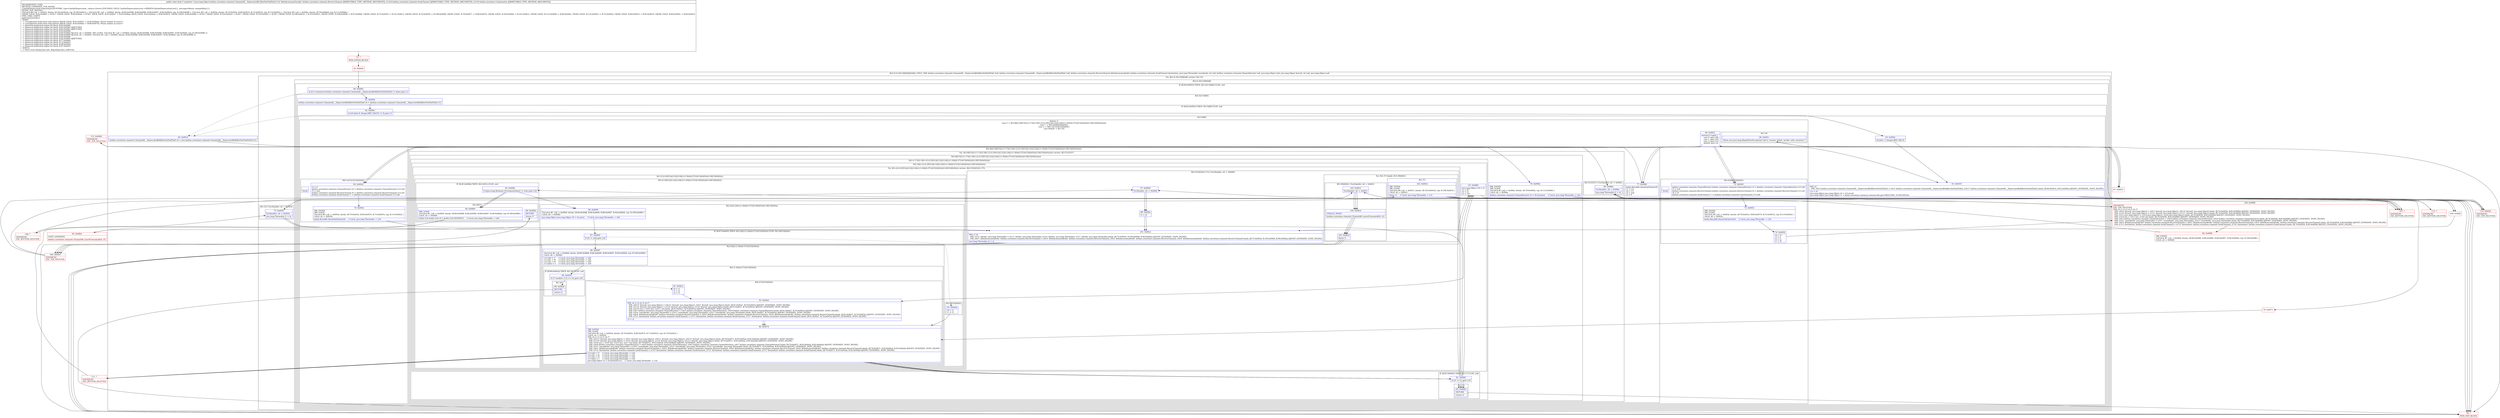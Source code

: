 digraph "CFG forkotlinx.coroutines.channels.ChannelsKt__DeprecatedKt.filterNotNullTo(Lkotlinx\/coroutines\/channels\/ReceiveChannel;Lkotlinx\/coroutines\/channels\/SendChannel;Lkotlin\/coroutines\/Continuation;)Ljava\/lang\/Object;" {
subgraph cluster_Region_401238218 {
label = "R(3:(2:(2:3|(3:5|6|8))|8)|54|6) | DECL_VAR: kotlinx.coroutines.channels.ChannelsKt__DeprecatedKt$filterNotNullTo$3 null, kotlinx.coroutines.channels.ChannelsKt__DeprecatedKt$filterNotNullTo$3 null, kotlinx.coroutines.channels.ReceiveChannel $this$consume$iv$iv, kotlinx.coroutines.channels.SendChannel destination, java.lang.Throwable cause$iv$iv, int null, kotlinx.coroutines.channels.ChannelIterator null, java.lang.Object null, java.lang.Object $result, int null, java.lang.Object null\l";
node [shape=record,color=blue];
subgraph cluster_TryCatchRegion_1919259198 {
label = "Try: R(2:(2:3|(3:5|6|8))|8) catches: R(1:53)";
node [shape=record,color=blue];
subgraph cluster_Region_794973992 {
label = "R(2:(2:3|(3:5|6|8))|8)";
node [shape=record,color=blue];
subgraph cluster_IfRegion_2037152691 {
label = "IF [B:60:0x0002] THEN: R(2:3|(3:5|6|8)) ELSE: null";
node [shape=record,color=blue];
Node_60 [shape=record,label="{60\:\ 0x0002|if ((r13 instanceof kotlinx.coroutines.channels.ChannelsKt__DeprecatedKt$filterNotNullTo$3) != false) goto L3\l}"];
subgraph cluster_Region_572191973 {
label = "R(2:3|(3:5|6|8))";
node [shape=record,color=blue];
Node_61 [shape=record,label="{61\:\ 0x0004|kotlinx.coroutines.channels.ChannelsKt__DeprecatedKt$filterNotNullTo$3 r0 = (kotlinx.coroutines.channels.ChannelsKt__DeprecatedKt$filterNotNullTo$3) r13\l}"];
subgraph cluster_IfRegion_1397804004 {
label = "IF [B:62:0x000c] THEN: R(3:5|6|8) ELSE: null";
node [shape=record,color=blue];
Node_62 [shape=record,label="{62\:\ 0x000c|if ((r0.label & Integer.MIN_VALUE) != 0) goto L5\l}"];
subgraph cluster_Region_83765048 {
label = "R(3:5|6|8)";
node [shape=record,color=blue];
Node_63 [shape=record,label="{63\:\ 0x000e|r0.label \-= Integer.MIN_VALUE\l}"];
Node_65 [shape=record,label="{65\:\ 0x0019|PHI: r0 \l  PHI: (r0v2 kotlinx.coroutines.channels.ChannelsKt__DeprecatedKt$filterNotNullTo$3) = (r0v1 kotlinx.coroutines.channels.ChannelsKt__DeprecatedKt$filterNotNullTo$3), (r0v17 kotlinx.coroutines.channels.ChannelsKt__DeprecatedKt$filterNotNullTo$3) binds: [B:64:0x0014, B:63:0x000e] A[DONT_GENERATE, DONT_INLINE]\l|r13 = r0\ljava.lang.Object java.lang.Object r0 = r13.result\ljava.lang.Object java.lang.Object r1 = kotlin.coroutines.intrinsics.IntrinsicsKt.getCOROUTINE_SUSPENDED()\l}"];
subgraph cluster_SwitchRegion_607780684 {
label = "Switch: 4
 case 0 -> R(2:46|(3:48|15|(2:(1:17)|(2:18|(1:(2:(2:29|31)|(2:22|(2:24|(2:(1:26)|(4:27|14|15|(0)(0))))(3:28|15|(0)(0)))))))))
 case 1 -> R(5:43|44|45|(0)(0)|1)
 case 2 -> R(6:12|13|14|15|(0)(0)|1)
 case default -> R(1:10)";
node [shape=record,color=blue];
Node_66 [shape=record,label="{66\:\ 0x0022|switch(r13.label) \{\l    case 0: goto L46;\l    case 1: goto L43;\l    case 2: goto L12;\l    default: goto L9;\l\}\l}"];
subgraph cluster_Region_1803964791 {
label = "R(2:46|(3:48|15|(2:(1:17)|(2:18|(1:(2:(2:29|31)|(2:22|(2:24|(2:(1:26)|(4:27|14|15|(0)(0))))(3:28|15|(0)(0)))))))))";
node [shape=record,color=blue];
Node_77 [shape=record,label="{77\:\ 0x0060|kotlin.ResultKt.throwOnFailure(r0)\lr7 = r12\lr6 = r11\lr5 = null\lr3 = 0\l}"];
subgraph cluster_TryCatchRegion_234506194 {
label = "Try: R(3:48|15|(2:(1:17)|(2:18|(1:(2:(2:29|31)|(2:22|(2:24|(2:(1:26)|(4:27|14|15|(0)(0))))(3:28|15|(0)(0)))))))) catches: R(3:51|35|37)";
node [shape=record,color=blue];
subgraph cluster_Region_1624342329 {
label = "R(3:48|15|(2:(1:17)|(2:18|(1:(2:(2:29|31)|(2:22|(2:24|(2:(1:26)|(4:27|14|15|(0)(0))))(3:28|15|(0)(0))))))))";
node [shape=record,color=blue];
Node_78 [shape=record,label="{78\:\ 0x006d|TRY_ENTER\lTRY_LEAVE\lTryCatch #3 \{all \-\> 0x00be, blocks: (B:78:0x006d), top: B:112:0x006d \}\lCatch: all \-\> 0x00be\l|kotlinx.coroutines.channels.ChannelIterator r4 = r6.iterator()     \/\/ Catch: java.lang.Throwable \-\> Lbe\l}"];
Node_80 [shape=record,label="{80\:\ 0x0074|TRY_ENTER\lTRY_LEAVE\lTryCatch #2 \{all \-\> 0x005d, blocks: (B:70:0x003e, B:80:0x0074, B:73:0x0055), top: B:110:0x0022 \}\lCatch: all \-\> 0x005d\lPHI: r0 r1 r3 r4 r5 r6 r7 \l  PHI: (r0v13 '$result' java.lang.Object) = (r0v3 '$result' java.lang.Object), (r0v11 '$result' java.lang.Object), (r0v15 '$result' java.lang.Object) binds: [B:79:0x0071, B:93:0x00ad, B:92:0x00ab] A[DONT_GENERATE, DONT_INLINE]\l  PHI: (r1v10 '$result' java.lang.Object) = (r1v0 '$result' java.lang.Object), (r1v8 '$result' java.lang.Object), (r1v12 '$result' java.lang.Object) binds: [B:79:0x0071, B:93:0x00ad, B:92:0x00ab] A[DONT_GENERATE, DONT_INLINE]\l  PHI: (r3v6 int) = (r3v0 int), (r3v4 int), (r3v7 int) binds: [B:79:0x0071, B:93:0x00ad, B:92:0x00ab] A[DONT_GENERATE, DONT_INLINE]\l  PHI: (r4v6 kotlinx.coroutines.channels.ChannelIterator) = (r4v0 kotlinx.coroutines.channels.ChannelIterator), (r4v5 kotlinx.coroutines.channels.ChannelIterator), (r4v7 kotlinx.coroutines.channels.ChannelIterator) binds: [B:79:0x0071, B:93:0x00ad, B:92:0x00ab] A[DONT_GENERATE, DONT_INLINE]\l  PHI: (r5v3 'cause$iv$iv' java.lang.Throwable) = (r5v0 'cause$iv$iv' java.lang.Throwable), (r5v2 'cause$iv$iv' java.lang.Throwable), (r5v4 'cause$iv$iv' java.lang.Throwable) binds: [B:79:0x0071, B:93:0x00ad, B:92:0x00ab] A[DONT_GENERATE, DONT_INLINE]\l  PHI: (r6v5 '$this$consume$iv$iv' kotlinx.coroutines.channels.ReceiveChannel) = (r6v2 '$this$consume$iv$iv' kotlinx.coroutines.channels.ReceiveChannel), (r6v4 '$this$consume$iv$iv' kotlinx.coroutines.channels.ReceiveChannel), (r6v6 '$this$consume$iv$iv' kotlinx.coroutines.channels.ReceiveChannel) binds: [B:79:0x0071, B:93:0x00ad, B:92:0x00ab] A[DONT_GENERATE, DONT_INLINE]\l  PHI: (r7v4 'destination' kotlinx.coroutines.channels.SendChannel) = (r7v0 'destination' kotlinx.coroutines.channels.SendChannel), (r7v3 'destination' kotlinx.coroutines.channels.SendChannel), (r7v5 'destination' kotlinx.coroutines.channels.SendChannel) binds: [B:79:0x0071, B:93:0x00ad, B:92:0x00ab] A[DONT_GENERATE, DONT_INLINE]\l|r13.L$0 = r7     \/\/ Catch: java.lang.Throwable \-\> L5d\lr13.L$1 = r6     \/\/ Catch: java.lang.Throwable \-\> L5d\lr13.L$2 = r4     \/\/ Catch: java.lang.Throwable \-\> L5d\lr13.label = 1     \/\/ Catch: java.lang.Throwable \-\> L5d\ljava.lang.Object r2 = r4.hasNext(r13)     \/\/ Catch: java.lang.Throwable \-\> L5d\l}"];
subgraph cluster_Region_807180882 {
label = "R(2:(1:17)|(2:18|(1:(2:(2:29|31)|(2:22|(2:24|(2:(1:26)|(4:27|14|15|(0)(0))))(3:28|15|(0)(0)))))))";
node [shape=record,color=blue];
subgraph cluster_IfRegion_225486100 {
label = "IF [B:81:0x0081] THEN: R(1:17) ELSE: null";
node [shape=record,color=blue];
Node_81 [shape=record,label="{81\:\ 0x0081|if (r2 != r1) goto L18\l}"];
subgraph cluster_Region_1411665956 {
label = "R(1:17)";
node [shape=record,color=blue];
Node_82 [shape=record,label="{82\:\ 0x0083|RETURN\l|return r1\l}"];
}
}
subgraph cluster_Region_1933987544 {
label = "R(2:18|(1:(2:(2:29|31)|(2:22|(2:24|(2:(1:26)|(4:27|14|15|(0)(0))))(3:28|15|(0)(0))))))";
node [shape=record,color=blue];
Node_83 [shape=record,label="{83\:\ 0x0084|java.lang.Object r10 = r1\lr1 = r0\lr0 = r2\lr2 = r10\l}"];
subgraph cluster_TryCatchRegion_708304385 {
label = "Try: R(1:(2:(2:29|31)|(2:22|(2:24|(2:(1:26)|(4:27|14|15|(0)(0))))(3:28|15|(0)(0))))) catches: R(4:33|34|35|(1:37))";
node [shape=record,color=blue];
subgraph cluster_Region_2137866056 {
label = "R(1:(2:(2:29|31)|(2:22|(2:24|(2:(1:26)|(4:27|14|15|(0)(0))))(3:28|15|(0)(0)))))";
node [shape=record,color=blue];
subgraph cluster_Region_553001888 {
label = "R(2:(2:29|31)|(2:22|(2:24|(2:(1:26)|(4:27|14|15|(0)(0))))(3:28|15|(0)(0))))";
node [shape=record,color=blue];
subgraph cluster_IfRegion_1134406043 {
label = "IF [B:85:0x008e] THEN: R(2:29|31) ELSE: null";
node [shape=record,color=blue];
Node_85 [shape=record,label="{85\:\ 0x008e|if (((java.lang.Boolean) r0).booleanValue() != true) goto L29\l}"];
subgraph cluster_Region_1873510859 {
label = "R(2:29|31)";
node [shape=record,color=blue];
Node_94 [shape=record,label="{94\:\ 0x00b0|TRY_LEAVE\lTryCatch #1 \{all \-\> 0x00b9, blocks: (B:84:0x0088, B:86:0x0090, B:88:0x0097, B:94:0x00b0), top: B:108:0x0088 \}\lCatch: all \-\> 0x00b9\l|kotlin.Unit kotlin.Unit r0 = kotlin.Unit.INSTANCE     \/\/ Catch: java.lang.Throwable \-\> Lb9\l}"];
Node_96 [shape=record,label="{96\:\ 0x00b8|RETURN\l|return r7\l}"];
}
}
subgraph cluster_Region_1886897833 {
label = "R(2:22|(2:24|(2:(1:26)|(4:27|14|15|(0)(0))))(3:28|15|(0)(0)))";
node [shape=record,color=blue];
Node_86 [shape=record,label="{86\:\ 0x0090|TryCatch #1 \{all \-\> 0x00b9, blocks: (B:84:0x0088, B:86:0x0090, B:88:0x0097, B:94:0x00b0), top: B:108:0x0088 \}\lCatch: all \-\> 0x00b9\l|java.lang.Object java.lang.Object r0 = r4.next()     \/\/ Catch: java.lang.Throwable \-\> Lb9\l}"];
subgraph cluster_IfRegion_731693794 {
label = "IF [B:87:0x0095] THEN: R(2:24|(2:(1:26)|(4:27|14|15|(0)(0)))) ELSE: R(3:28|15|(0)(0))";
node [shape=record,color=blue];
Node_87 [shape=record,label="{87\:\ 0x0095|if (r0 != null) goto L24\l}"];
subgraph cluster_Region_362349082 {
label = "R(2:24|(2:(1:26)|(4:27|14|15|(0)(0))))";
node [shape=record,color=blue];
Node_88 [shape=record,label="{88\:\ 0x0097|TryCatch #1 \{all \-\> 0x00b9, blocks: (B:84:0x0088, B:86:0x0090, B:88:0x0097, B:94:0x00b0), top: B:108:0x0088 \}\lCatch: all \-\> 0x00b9\l|r13.L$0 = r7     \/\/ Catch: java.lang.Throwable \-\> Lb9\lr13.L$1 = r6     \/\/ Catch: java.lang.Throwable \-\> Lb9\lr13.L$2 = r4     \/\/ Catch: java.lang.Throwable \-\> Lb9\lr13.label = 2     \/\/ Catch: java.lang.Throwable \-\> Lb9\l}"];
subgraph cluster_Region_1953293286 {
label = "R(2:(1:26)|(4:27|14|15|(0)(0)))";
node [shape=record,color=blue];
subgraph cluster_IfRegion_1621827702 {
label = "IF [B:89:0x00a4] THEN: R(1:26) ELSE: null";
node [shape=record,color=blue];
Node_89 [shape=record,label="{89\:\ 0x00a4|if (r7.send(r0, r13) == r2) goto L26\l}"];
subgraph cluster_Region_1614806204 {
label = "R(1:26)";
node [shape=record,color=blue];
Node_90 [shape=record,label="{90\:\ 0x00a6|RETURN\l|return r2\l}"];
}
}
subgraph cluster_Region_184770736 {
label = "R(4:27|14|15|(0)(0))";
node [shape=record,color=blue];
Node_91 [shape=record,label="{91\:\ 0x00a7|r0 = r1\lr1 = r2\lr2 = r3\l}"];
Node_92 [shape=record,label="{92\:\ 0x00ab|PHI: r0 r1 r2 r4 r5 r6 r7 \l  PHI: (r0v15 '$result' java.lang.Object) = (r0v12 '$result' java.lang.Object), (r0v3 '$result' java.lang.Object) binds: [B:91:0x00a7, B:70:0x003e] A[DONT_GENERATE, DONT_INLINE]\l  PHI: (r1v12 '$result' java.lang.Object) = (r1v9 '$result' java.lang.Object), (r1v0 '$result' java.lang.Object) binds: [B:91:0x00a7, B:70:0x003e] A[DONT_GENERATE, DONT_INLINE]\l  PHI: (r2v10 int) = (r2v6 int), (r2v11 int) binds: [B:91:0x00a7, B:70:0x003e] A[DONT_GENERATE, DONT_INLINE]\l  PHI: (r4v7 kotlinx.coroutines.channels.ChannelIterator) = (r4v5 kotlinx.coroutines.channels.ChannelIterator), (r4v9 kotlinx.coroutines.channels.ChannelIterator) binds: [B:91:0x00a7, B:70:0x003e] A[DONT_GENERATE, DONT_INLINE]\l  PHI: (r5v4 'cause$iv$iv' java.lang.Throwable) = (r5v2 'cause$iv$iv' java.lang.Throwable), (r5v5 'cause$iv$iv' java.lang.Throwable) binds: [B:91:0x00a7, B:70:0x003e] A[DONT_GENERATE, DONT_INLINE]\l  PHI: (r6v6 '$this$consume$iv$iv' kotlinx.coroutines.channels.ReceiveChannel) = (r6v4 '$this$consume$iv$iv' kotlinx.coroutines.channels.ReceiveChannel), (r6v8 '$this$consume$iv$iv' kotlinx.coroutines.channels.ReceiveChannel) binds: [B:91:0x00a7, B:70:0x003e] A[DONT_GENERATE, DONT_INLINE]\l  PHI: (r7v5 'destination' kotlinx.coroutines.channels.SendChannel) = (r7v3 'destination' kotlinx.coroutines.channels.SendChannel), (r7v7 'destination' kotlinx.coroutines.channels.SendChannel) binds: [B:91:0x00a7, B:70:0x003e] A[DONT_GENERATE, DONT_INLINE]\l|r3 = r2\l}"];
Node_80 [shape=record,label="{80\:\ 0x0074|TRY_ENTER\lTRY_LEAVE\lTryCatch #2 \{all \-\> 0x005d, blocks: (B:70:0x003e, B:80:0x0074, B:73:0x0055), top: B:110:0x0022 \}\lCatch: all \-\> 0x005d\lPHI: r0 r1 r3 r4 r5 r6 r7 \l  PHI: (r0v13 '$result' java.lang.Object) = (r0v3 '$result' java.lang.Object), (r0v11 '$result' java.lang.Object), (r0v15 '$result' java.lang.Object) binds: [B:79:0x0071, B:93:0x00ad, B:92:0x00ab] A[DONT_GENERATE, DONT_INLINE]\l  PHI: (r1v10 '$result' java.lang.Object) = (r1v0 '$result' java.lang.Object), (r1v8 '$result' java.lang.Object), (r1v12 '$result' java.lang.Object) binds: [B:79:0x0071, B:93:0x00ad, B:92:0x00ab] A[DONT_GENERATE, DONT_INLINE]\l  PHI: (r3v6 int) = (r3v0 int), (r3v4 int), (r3v7 int) binds: [B:79:0x0071, B:93:0x00ad, B:92:0x00ab] A[DONT_GENERATE, DONT_INLINE]\l  PHI: (r4v6 kotlinx.coroutines.channels.ChannelIterator) = (r4v0 kotlinx.coroutines.channels.ChannelIterator), (r4v5 kotlinx.coroutines.channels.ChannelIterator), (r4v7 kotlinx.coroutines.channels.ChannelIterator) binds: [B:79:0x0071, B:93:0x00ad, B:92:0x00ab] A[DONT_GENERATE, DONT_INLINE]\l  PHI: (r5v3 'cause$iv$iv' java.lang.Throwable) = (r5v0 'cause$iv$iv' java.lang.Throwable), (r5v2 'cause$iv$iv' java.lang.Throwable), (r5v4 'cause$iv$iv' java.lang.Throwable) binds: [B:79:0x0071, B:93:0x00ad, B:92:0x00ab] A[DONT_GENERATE, DONT_INLINE]\l  PHI: (r6v5 '$this$consume$iv$iv' kotlinx.coroutines.channels.ReceiveChannel) = (r6v2 '$this$consume$iv$iv' kotlinx.coroutines.channels.ReceiveChannel), (r6v4 '$this$consume$iv$iv' kotlinx.coroutines.channels.ReceiveChannel), (r6v6 '$this$consume$iv$iv' kotlinx.coroutines.channels.ReceiveChannel) binds: [B:79:0x0071, B:93:0x00ad, B:92:0x00ab] A[DONT_GENERATE, DONT_INLINE]\l  PHI: (r7v4 'destination' kotlinx.coroutines.channels.SendChannel) = (r7v0 'destination' kotlinx.coroutines.channels.SendChannel), (r7v3 'destination' kotlinx.coroutines.channels.SendChannel), (r7v5 'destination' kotlinx.coroutines.channels.SendChannel) binds: [B:79:0x0071, B:93:0x00ad, B:92:0x00ab] A[DONT_GENERATE, DONT_INLINE]\l|r13.L$0 = r7     \/\/ Catch: java.lang.Throwable \-\> L5d\lr13.L$1 = r6     \/\/ Catch: java.lang.Throwable \-\> L5d\lr13.L$2 = r4     \/\/ Catch: java.lang.Throwable \-\> L5d\lr13.label = 1     \/\/ Catch: java.lang.Throwable \-\> L5d\ljava.lang.Object r2 = r4.hasNext(r13)     \/\/ Catch: java.lang.Throwable \-\> L5d\l}"];
subgraph cluster_IfRegion_2061232714 {
label = "IF [B:81:0x0081] THEN: R(0) ELSE: R(0)";
node [shape=record,color=blue];
Node_81 [shape=record,label="{81\:\ 0x0081|if (r2 != r1) goto L18\l}"];
subgraph cluster_Region_1992165516 {
label = "R(0)";
node [shape=record,color=blue];
}
subgraph cluster_Region_1740955352 {
label = "R(0)";
node [shape=record,color=blue];
}
}
}
}
}
subgraph cluster_Region_1614868062 {
label = "R(3:28|15|(0)(0))";
node [shape=record,color=blue];
Node_93 [shape=record,label="{93\:\ 0x00ad|r0 = r1\lr1 = r2\l}"];
Node_80 [shape=record,label="{80\:\ 0x0074|TRY_ENTER\lTRY_LEAVE\lTryCatch #2 \{all \-\> 0x005d, blocks: (B:70:0x003e, B:80:0x0074, B:73:0x0055), top: B:110:0x0022 \}\lCatch: all \-\> 0x005d\lPHI: r0 r1 r3 r4 r5 r6 r7 \l  PHI: (r0v13 '$result' java.lang.Object) = (r0v3 '$result' java.lang.Object), (r0v11 '$result' java.lang.Object), (r0v15 '$result' java.lang.Object) binds: [B:79:0x0071, B:93:0x00ad, B:92:0x00ab] A[DONT_GENERATE, DONT_INLINE]\l  PHI: (r1v10 '$result' java.lang.Object) = (r1v0 '$result' java.lang.Object), (r1v8 '$result' java.lang.Object), (r1v12 '$result' java.lang.Object) binds: [B:79:0x0071, B:93:0x00ad, B:92:0x00ab] A[DONT_GENERATE, DONT_INLINE]\l  PHI: (r3v6 int) = (r3v0 int), (r3v4 int), (r3v7 int) binds: [B:79:0x0071, B:93:0x00ad, B:92:0x00ab] A[DONT_GENERATE, DONT_INLINE]\l  PHI: (r4v6 kotlinx.coroutines.channels.ChannelIterator) = (r4v0 kotlinx.coroutines.channels.ChannelIterator), (r4v5 kotlinx.coroutines.channels.ChannelIterator), (r4v7 kotlinx.coroutines.channels.ChannelIterator) binds: [B:79:0x0071, B:93:0x00ad, B:92:0x00ab] A[DONT_GENERATE, DONT_INLINE]\l  PHI: (r5v3 'cause$iv$iv' java.lang.Throwable) = (r5v0 'cause$iv$iv' java.lang.Throwable), (r5v2 'cause$iv$iv' java.lang.Throwable), (r5v4 'cause$iv$iv' java.lang.Throwable) binds: [B:79:0x0071, B:93:0x00ad, B:92:0x00ab] A[DONT_GENERATE, DONT_INLINE]\l  PHI: (r6v5 '$this$consume$iv$iv' kotlinx.coroutines.channels.ReceiveChannel) = (r6v2 '$this$consume$iv$iv' kotlinx.coroutines.channels.ReceiveChannel), (r6v4 '$this$consume$iv$iv' kotlinx.coroutines.channels.ReceiveChannel), (r6v6 '$this$consume$iv$iv' kotlinx.coroutines.channels.ReceiveChannel) binds: [B:79:0x0071, B:93:0x00ad, B:92:0x00ab] A[DONT_GENERATE, DONT_INLINE]\l  PHI: (r7v4 'destination' kotlinx.coroutines.channels.SendChannel) = (r7v0 'destination' kotlinx.coroutines.channels.SendChannel), (r7v3 'destination' kotlinx.coroutines.channels.SendChannel), (r7v5 'destination' kotlinx.coroutines.channels.SendChannel) binds: [B:79:0x0071, B:93:0x00ad, B:92:0x00ab] A[DONT_GENERATE, DONT_INLINE]\l|r13.L$0 = r7     \/\/ Catch: java.lang.Throwable \-\> L5d\lr13.L$1 = r6     \/\/ Catch: java.lang.Throwable \-\> L5d\lr13.L$2 = r4     \/\/ Catch: java.lang.Throwable \-\> L5d\lr13.label = 1     \/\/ Catch: java.lang.Throwable \-\> L5d\ljava.lang.Object r2 = r4.hasNext(r13)     \/\/ Catch: java.lang.Throwable \-\> L5d\l}"];
subgraph cluster_IfRegion_1049124929 {
label = "IF [B:81:0x0081] THEN: R(0) ELSE: R(0)";
node [shape=record,color=blue];
Node_81 [shape=record,label="{81\:\ 0x0081|if (r2 != r1) goto L18\l}"];
subgraph cluster_Region_1956934165 {
label = "R(0)";
node [shape=record,color=blue];
}
subgraph cluster_Region_1801566753 {
label = "R(0)";
node [shape=record,color=blue];
}
}
}
}
}
}
}
subgraph cluster_Region_1082910990 {
label = "R(4:33|34|35|(1:37)) | ExcHandler: all \-\> 0x00b9\l";
node [shape=record,color=blue];
Node_97 [shape=record,label="{97\:\ 0x00b9|ExcHandler: all \-\> 0x00b9\l}"];
Node_98 [shape=record,label="{98\:\ 0x00ba|r1 = r0\l}"];
Node_101 [shape=record,label="{101\:\ 0x00c2|PHI: r1 r6 \l  PHI: (r1v2 'e$iv$iv' java.lang.Throwable) = (r1v1 'e$iv$iv' java.lang.Throwable), (r1v4 'e$iv$iv' java.lang.Throwable), (r1v7 'e$iv$iv' java.lang.Throwable) binds: [B:75:0x005d, B:100:0x00bf, B:98:0x00ba] A[DONT_GENERATE, DONT_INLINE]\l  PHI: (r6v1 '$this$consume$iv$iv' kotlinx.coroutines.channels.ReceiveChannel) = (r6v5 '$this$consume$iv$iv' kotlinx.coroutines.channels.ReceiveChannel), (r6v2 '$this$consume$iv$iv' kotlinx.coroutines.channels.ReceiveChannel), (r6v4 '$this$consume$iv$iv' kotlinx.coroutines.channels.ReceiveChannel) binds: [B:75:0x005d, B:100:0x00bf, B:98:0x00ba] A[DONT_GENERATE, DONT_INLINE]\l|java.lang.Throwable r2 = r1\l}"];
subgraph cluster_TryCatchRegion_1839015337 {
label = "Try: R(1:37) finally: R(3:39|40|41)";
node [shape=record,color=blue];
subgraph cluster_Region_753796316 {
label = "R(1:37)";
node [shape=record,color=blue];
Node_102 [shape=record,label="{102\:\ 0x00c4|TRY_ENTER\lTRY_LEAVE\lTryCatch #0 \{all \-\> 0x00c5, blocks: (B:102:0x00c4), top: B:106:0x00c4 \}\lCatch: all \-\> 0x00c5\l|throw r1     \/\/ Catch: java.lang.Throwable \-\> Lc5\l}"];
}
subgraph cluster_Region_407911522 {
label = "R(3:39|40|41) | ExcHandler: all \-\> 0x00c5\l";
node [shape=record,color=blue];
Node_103 [shape=record,label="{103\:\ 0x00c5|ExcHandler: all \-\> 0x00c5\l}"];
Node_104 [shape=record,label="{104\:\ 0x00c6|FINALLY_INSNS\l|kotlinx.coroutines.channels.ChannelsKt.cancelConsumed(r6, r2)\l}"];
Node_105 [shape=record,label="{105\:\ 0x00c9|throw r1\l}"];
}
}
}
}
}
}
}
subgraph cluster_Region_1697108719 {
label = "R(3:51|35|37) | ExcHandler: all \-\> 0x00be\l";
node [shape=record,color=blue];
Node_99 [shape=record,label="{99\:\ 0x00be|ExcHandler: all \-\> 0x00be\l|java.lang.Throwable r1 = th\l}"];
Node_101 [shape=record,label="{101\:\ 0x00c2|PHI: r1 r6 \l  PHI: (r1v2 'e$iv$iv' java.lang.Throwable) = (r1v1 'e$iv$iv' java.lang.Throwable), (r1v4 'e$iv$iv' java.lang.Throwable), (r1v7 'e$iv$iv' java.lang.Throwable) binds: [B:75:0x005d, B:100:0x00bf, B:98:0x00ba] A[DONT_GENERATE, DONT_INLINE]\l  PHI: (r6v1 '$this$consume$iv$iv' kotlinx.coroutines.channels.ReceiveChannel) = (r6v5 '$this$consume$iv$iv' kotlinx.coroutines.channels.ReceiveChannel), (r6v2 '$this$consume$iv$iv' kotlinx.coroutines.channels.ReceiveChannel), (r6v4 '$this$consume$iv$iv' kotlinx.coroutines.channels.ReceiveChannel) binds: [B:75:0x005d, B:100:0x00bf, B:98:0x00ba] A[DONT_GENERATE, DONT_INLINE]\l|java.lang.Throwable r2 = r1\l}"];
Node_102 [shape=record,label="{102\:\ 0x00c4|TRY_ENTER\lTRY_LEAVE\lTryCatch #0 \{all \-\> 0x00c5, blocks: (B:102:0x00c4), top: B:106:0x00c4 \}\lCatch: all \-\> 0x00c5\l|throw r1     \/\/ Catch: java.lang.Throwable \-\> Lc5\l}"];
}
}
}
subgraph cluster_Region_1024764318 {
label = "R(5:43|44|45|(0)(0)|1)";
node [shape=record,color=blue];
Node_72 [shape=record,label="{72\:\ 0x0043|kotlinx.coroutines.channels.ChannelIterator kotlinx.coroutines.channels.ChannelIterator r3 = (kotlinx.coroutines.channels.ChannelIterator) r13.L$2\lr5 = null\lkotlinx.coroutines.channels.ReceiveChannel kotlinx.coroutines.channels.ReceiveChannel r4 = (kotlinx.coroutines.channels.ReceiveChannel) r13.L$1\lr6 = r4\lkotlinx.coroutines.channels.SendChannel r7 = (kotlinx.coroutines.channels.SendChannel) r13.L$0\l}"];
Node_73 [shape=record,label="{73\:\ 0x0055|TRY_ENTER\lTRY_LEAVE\lTryCatch #2 \{all \-\> 0x005d, blocks: (B:70:0x003e, B:80:0x0074, B:73:0x0055), top: B:110:0x0022 \}\lCatch: all \-\> 0x005d\l|kotlin.ResultKt.throwOnFailure(r0)     \/\/ Catch: java.lang.Throwable \-\> L5d\l}"];
Node_74 [shape=record,label="{74\:\ 0x0058|r4 = r3\lr3 = 0\lr2 = r1\lr1 = r0\l}"];
subgraph cluster_IfRegion_1283527378 {
label = "IF [B:85:0x008e] THEN: R(0) ELSE: R(0)";
node [shape=record,color=blue];
Node_85 [shape=record,label="{85\:\ 0x008e|if (((java.lang.Boolean) r0).booleanValue() != true) goto L29\l}"];
subgraph cluster_Region_2072899470 {
label = "R(0)";
node [shape=record,color=blue];
}
subgraph cluster_Region_492561004 {
label = "R(0)";
node [shape=record,color=blue];
}
}
Node_InsnContainer_426720259 [shape=record,label="{|break\l}"];
}
subgraph cluster_Region_67475162 {
label = "R(6:12|13|14|15|(0)(0)|1)";
node [shape=record,color=blue];
Node_69 [shape=record,label="{69\:\ 0x002d|r2 = 0\lkotlinx.coroutines.channels.ChannelIterator r4 = (kotlinx.coroutines.channels.ChannelIterator) r13.L$2\lr5 = null\lkotlinx.coroutines.channels.ReceiveChannel r6 = (kotlinx.coroutines.channels.ReceiveChannel) r13.L$1\lkotlinx.coroutines.channels.SendChannel r7 = (kotlinx.coroutines.channels.SendChannel) r13.L$0\l}"];
Node_70 [shape=record,label="{70\:\ 0x003e|TRY_ENTER\lTRY_LEAVE\lTryCatch #2 \{all \-\> 0x005d, blocks: (B:70:0x003e, B:80:0x0074, B:73:0x0055), top: B:110:0x0022 \}\lCatch: all \-\> 0x005d\l|kotlin.ResultKt.throwOnFailure(r0)     \/\/ Catch: java.lang.Throwable \-\> L5d\l}"];
Node_92 [shape=record,label="{92\:\ 0x00ab|PHI: r0 r1 r2 r4 r5 r6 r7 \l  PHI: (r0v15 '$result' java.lang.Object) = (r0v12 '$result' java.lang.Object), (r0v3 '$result' java.lang.Object) binds: [B:91:0x00a7, B:70:0x003e] A[DONT_GENERATE, DONT_INLINE]\l  PHI: (r1v12 '$result' java.lang.Object) = (r1v9 '$result' java.lang.Object), (r1v0 '$result' java.lang.Object) binds: [B:91:0x00a7, B:70:0x003e] A[DONT_GENERATE, DONT_INLINE]\l  PHI: (r2v10 int) = (r2v6 int), (r2v11 int) binds: [B:91:0x00a7, B:70:0x003e] A[DONT_GENERATE, DONT_INLINE]\l  PHI: (r4v7 kotlinx.coroutines.channels.ChannelIterator) = (r4v5 kotlinx.coroutines.channels.ChannelIterator), (r4v9 kotlinx.coroutines.channels.ChannelIterator) binds: [B:91:0x00a7, B:70:0x003e] A[DONT_GENERATE, DONT_INLINE]\l  PHI: (r5v4 'cause$iv$iv' java.lang.Throwable) = (r5v2 'cause$iv$iv' java.lang.Throwable), (r5v5 'cause$iv$iv' java.lang.Throwable) binds: [B:91:0x00a7, B:70:0x003e] A[DONT_GENERATE, DONT_INLINE]\l  PHI: (r6v6 '$this$consume$iv$iv' kotlinx.coroutines.channels.ReceiveChannel) = (r6v4 '$this$consume$iv$iv' kotlinx.coroutines.channels.ReceiveChannel), (r6v8 '$this$consume$iv$iv' kotlinx.coroutines.channels.ReceiveChannel) binds: [B:91:0x00a7, B:70:0x003e] A[DONT_GENERATE, DONT_INLINE]\l  PHI: (r7v5 'destination' kotlinx.coroutines.channels.SendChannel) = (r7v3 'destination' kotlinx.coroutines.channels.SendChannel), (r7v7 'destination' kotlinx.coroutines.channels.SendChannel) binds: [B:91:0x00a7, B:70:0x003e] A[DONT_GENERATE, DONT_INLINE]\l|r3 = r2\l}"];
Node_80 [shape=record,label="{80\:\ 0x0074|TRY_ENTER\lTRY_LEAVE\lTryCatch #2 \{all \-\> 0x005d, blocks: (B:70:0x003e, B:80:0x0074, B:73:0x0055), top: B:110:0x0022 \}\lCatch: all \-\> 0x005d\lPHI: r0 r1 r3 r4 r5 r6 r7 \l  PHI: (r0v13 '$result' java.lang.Object) = (r0v3 '$result' java.lang.Object), (r0v11 '$result' java.lang.Object), (r0v15 '$result' java.lang.Object) binds: [B:79:0x0071, B:93:0x00ad, B:92:0x00ab] A[DONT_GENERATE, DONT_INLINE]\l  PHI: (r1v10 '$result' java.lang.Object) = (r1v0 '$result' java.lang.Object), (r1v8 '$result' java.lang.Object), (r1v12 '$result' java.lang.Object) binds: [B:79:0x0071, B:93:0x00ad, B:92:0x00ab] A[DONT_GENERATE, DONT_INLINE]\l  PHI: (r3v6 int) = (r3v0 int), (r3v4 int), (r3v7 int) binds: [B:79:0x0071, B:93:0x00ad, B:92:0x00ab] A[DONT_GENERATE, DONT_INLINE]\l  PHI: (r4v6 kotlinx.coroutines.channels.ChannelIterator) = (r4v0 kotlinx.coroutines.channels.ChannelIterator), (r4v5 kotlinx.coroutines.channels.ChannelIterator), (r4v7 kotlinx.coroutines.channels.ChannelIterator) binds: [B:79:0x0071, B:93:0x00ad, B:92:0x00ab] A[DONT_GENERATE, DONT_INLINE]\l  PHI: (r5v3 'cause$iv$iv' java.lang.Throwable) = (r5v0 'cause$iv$iv' java.lang.Throwable), (r5v2 'cause$iv$iv' java.lang.Throwable), (r5v4 'cause$iv$iv' java.lang.Throwable) binds: [B:79:0x0071, B:93:0x00ad, B:92:0x00ab] A[DONT_GENERATE, DONT_INLINE]\l  PHI: (r6v5 '$this$consume$iv$iv' kotlinx.coroutines.channels.ReceiveChannel) = (r6v2 '$this$consume$iv$iv' kotlinx.coroutines.channels.ReceiveChannel), (r6v4 '$this$consume$iv$iv' kotlinx.coroutines.channels.ReceiveChannel), (r6v6 '$this$consume$iv$iv' kotlinx.coroutines.channels.ReceiveChannel) binds: [B:79:0x0071, B:93:0x00ad, B:92:0x00ab] A[DONT_GENERATE, DONT_INLINE]\l  PHI: (r7v4 'destination' kotlinx.coroutines.channels.SendChannel) = (r7v0 'destination' kotlinx.coroutines.channels.SendChannel), (r7v3 'destination' kotlinx.coroutines.channels.SendChannel), (r7v5 'destination' kotlinx.coroutines.channels.SendChannel) binds: [B:79:0x0071, B:93:0x00ad, B:92:0x00ab] A[DONT_GENERATE, DONT_INLINE]\l|r13.L$0 = r7     \/\/ Catch: java.lang.Throwable \-\> L5d\lr13.L$1 = r6     \/\/ Catch: java.lang.Throwable \-\> L5d\lr13.L$2 = r4     \/\/ Catch: java.lang.Throwable \-\> L5d\lr13.label = 1     \/\/ Catch: java.lang.Throwable \-\> L5d\ljava.lang.Object r2 = r4.hasNext(r13)     \/\/ Catch: java.lang.Throwable \-\> L5d\l}"];
subgraph cluster_IfRegion_920136321 {
label = "IF [B:81:0x0081] THEN: R(0) ELSE: R(0)";
node [shape=record,color=blue];
Node_81 [shape=record,label="{81\:\ 0x0081|if (r2 != r1) goto L18\l}"];
subgraph cluster_Region_1174078230 {
label = "R(0)";
node [shape=record,color=blue];
}
subgraph cluster_Region_1360950712 {
label = "R(0)";
node [shape=record,color=blue];
}
}
Node_InsnContainer_328508789 [shape=record,label="{|break\l}"];
}
subgraph cluster_Region_1945832480 {
label = "R(1:10)";
node [shape=record,color=blue];
Node_68 [shape=record,label="{68\:\ 0x002c|throw new java.lang.IllegalStateException(\"call to 'resume' before 'invoke' with coroutine\")\l}"];
}
}
}
}
}
}
subgraph cluster_SwitchRegion_345202698 {
label = "Switch: 0";
node [shape=record,color=blue];
Node_66 [shape=record,label="{66\:\ 0x0022|switch(r13.label) \{\l    case 0: goto L46;\l    case 1: goto L43;\l    case 2: goto L12;\l    default: goto L9;\l\}\l}"];
}
}
subgraph cluster_Region_1845838586 {
label = "R(1:53) | ExcHandler: all \-\> 0x005d\l";
node [shape=record,color=blue];
Node_75 [shape=record,label="{75\:\ 0x005d|ExcHandler: all \-\> 0x005d\l|java.lang.Throwable r1 = th\l}"];
}
}
Node_64 [shape=record,label="{64\:\ 0x0014|kotlinx.coroutines.channels.ChannelsKt__DeprecatedKt$filterNotNullTo$3 r0 = new kotlinx.coroutines.channels.ChannelsKt__DeprecatedKt$filterNotNullTo$3(r13)\l}"];
Node_65 [shape=record,label="{65\:\ 0x0019|PHI: r0 \l  PHI: (r0v2 kotlinx.coroutines.channels.ChannelsKt__DeprecatedKt$filterNotNullTo$3) = (r0v1 kotlinx.coroutines.channels.ChannelsKt__DeprecatedKt$filterNotNullTo$3), (r0v17 kotlinx.coroutines.channels.ChannelsKt__DeprecatedKt$filterNotNullTo$3) binds: [B:64:0x0014, B:63:0x000e] A[DONT_GENERATE, DONT_INLINE]\l|r13 = r0\ljava.lang.Object java.lang.Object r0 = r13.result\ljava.lang.Object java.lang.Object r1 = kotlin.coroutines.intrinsics.IntrinsicsKt.getCOROUTINE_SUSPENDED()\l}"];
}
subgraph cluster_Region_1845838586 {
label = "R(1:53) | ExcHandler: all \-\> 0x005d\l";
node [shape=record,color=blue];
Node_75 [shape=record,label="{75\:\ 0x005d|ExcHandler: all \-\> 0x005d\l|java.lang.Throwable r1 = th\l}"];
}
subgraph cluster_Region_1697108719 {
label = "R(3:51|35|37) | ExcHandler: all \-\> 0x00be\l";
node [shape=record,color=blue];
Node_99 [shape=record,label="{99\:\ 0x00be|ExcHandler: all \-\> 0x00be\l|java.lang.Throwable r1 = th\l}"];
Node_101 [shape=record,label="{101\:\ 0x00c2|PHI: r1 r6 \l  PHI: (r1v2 'e$iv$iv' java.lang.Throwable) = (r1v1 'e$iv$iv' java.lang.Throwable), (r1v4 'e$iv$iv' java.lang.Throwable), (r1v7 'e$iv$iv' java.lang.Throwable) binds: [B:75:0x005d, B:100:0x00bf, B:98:0x00ba] A[DONT_GENERATE, DONT_INLINE]\l  PHI: (r6v1 '$this$consume$iv$iv' kotlinx.coroutines.channels.ReceiveChannel) = (r6v5 '$this$consume$iv$iv' kotlinx.coroutines.channels.ReceiveChannel), (r6v2 '$this$consume$iv$iv' kotlinx.coroutines.channels.ReceiveChannel), (r6v4 '$this$consume$iv$iv' kotlinx.coroutines.channels.ReceiveChannel) binds: [B:75:0x005d, B:100:0x00bf, B:98:0x00ba] A[DONT_GENERATE, DONT_INLINE]\l|java.lang.Throwable r2 = r1\l}"];
Node_102 [shape=record,label="{102\:\ 0x00c4|TRY_ENTER\lTRY_LEAVE\lTryCatch #0 \{all \-\> 0x00c5, blocks: (B:102:0x00c4), top: B:106:0x00c4 \}\lCatch: all \-\> 0x00c5\l|throw r1     \/\/ Catch: java.lang.Throwable \-\> Lc5\l}"];
}
subgraph cluster_Region_1082910990 {
label = "R(4:33|34|35|(1:37)) | ExcHandler: all \-\> 0x00b9\l";
node [shape=record,color=blue];
Node_97 [shape=record,label="{97\:\ 0x00b9|ExcHandler: all \-\> 0x00b9\l}"];
Node_98 [shape=record,label="{98\:\ 0x00ba|r1 = r0\l}"];
Node_101 [shape=record,label="{101\:\ 0x00c2|PHI: r1 r6 \l  PHI: (r1v2 'e$iv$iv' java.lang.Throwable) = (r1v1 'e$iv$iv' java.lang.Throwable), (r1v4 'e$iv$iv' java.lang.Throwable), (r1v7 'e$iv$iv' java.lang.Throwable) binds: [B:75:0x005d, B:100:0x00bf, B:98:0x00ba] A[DONT_GENERATE, DONT_INLINE]\l  PHI: (r6v1 '$this$consume$iv$iv' kotlinx.coroutines.channels.ReceiveChannel) = (r6v5 '$this$consume$iv$iv' kotlinx.coroutines.channels.ReceiveChannel), (r6v2 '$this$consume$iv$iv' kotlinx.coroutines.channels.ReceiveChannel), (r6v4 '$this$consume$iv$iv' kotlinx.coroutines.channels.ReceiveChannel) binds: [B:75:0x005d, B:100:0x00bf, B:98:0x00ba] A[DONT_GENERATE, DONT_INLINE]\l|java.lang.Throwable r2 = r1\l}"];
subgraph cluster_TryCatchRegion_1839015337 {
label = "Try: R(1:37) finally: R(3:39|40|41)";
node [shape=record,color=blue];
subgraph cluster_Region_753796316 {
label = "R(1:37)";
node [shape=record,color=blue];
Node_102 [shape=record,label="{102\:\ 0x00c4|TRY_ENTER\lTRY_LEAVE\lTryCatch #0 \{all \-\> 0x00c5, blocks: (B:102:0x00c4), top: B:106:0x00c4 \}\lCatch: all \-\> 0x00c5\l|throw r1     \/\/ Catch: java.lang.Throwable \-\> Lc5\l}"];
}
subgraph cluster_Region_407911522 {
label = "R(3:39|40|41) | ExcHandler: all \-\> 0x00c5\l";
node [shape=record,color=blue];
Node_103 [shape=record,label="{103\:\ 0x00c5|ExcHandler: all \-\> 0x00c5\l}"];
Node_104 [shape=record,label="{104\:\ 0x00c6|FINALLY_INSNS\l|kotlinx.coroutines.channels.ChannelsKt.cancelConsumed(r6, r2)\l}"];
Node_105 [shape=record,label="{105\:\ 0x00c9|throw r1\l}"];
}
}
}
subgraph cluster_Region_407911522 {
label = "R(3:39|40|41) | ExcHandler: all \-\> 0x00c5\l";
node [shape=record,color=blue];
Node_103 [shape=record,label="{103\:\ 0x00c5|ExcHandler: all \-\> 0x00c5\l}"];
Node_104 [shape=record,label="{104\:\ 0x00c6|FINALLY_INSNS\l|kotlinx.coroutines.channels.ChannelsKt.cancelConsumed(r6, r2)\l}"];
Node_105 [shape=record,label="{105\:\ 0x00c9|throw r1\l}"];
}
Node_57 [shape=record,color=red,label="{57\:\ ?|MTH_ENTER_BLOCK\l}"];
Node_59 [shape=record,color=red,label="{59\:\ 0x0000}"];
Node_110 [shape=record,color=red,label="{110\:\ 0x0022|SYNTHETIC\lEXC_TOP_SPLITTER\l}"];
Node_67 [shape=record,color=red,label="{67\:\ 0x0025}"];
Node_58 [shape=record,color=red,label="{58\:\ ?|MTH_EXIT_BLOCK\l}"];
Node_108 [shape=record,color=red,label="{108\:\ 0x0088|SYNTHETIC\lEXC_TOP_SPLITTER\lPHI: r0 r1 r2 r3 r4 r5 r6 r7 \l  PHI: (r0v4 '$result' java.lang.Object) = (r0v3 '$result' java.lang.Object), (r0v14 '$result' java.lang.Object) binds: [B:74:0x0058, B:83:0x0084] A[DONT_GENERATE, DONT_INLINE]\l  PHI: (r1v6 '$result' java.lang.Object) = (r1v5 '$result' java.lang.Object), (r1v11 '$result' java.lang.Object) binds: [B:74:0x0058, B:83:0x0084] A[DONT_GENERATE, DONT_INLINE]\l  PHI: (r2v5 java.lang.Object) = (r2v4 java.lang.Object), (r2v9 java.lang.Object) binds: [B:74:0x0058, B:83:0x0084] A[DONT_GENERATE, DONT_INLINE]\l  PHI: (r3v4 int) = (r3v3 int), (r3v6 int) binds: [B:74:0x0058, B:83:0x0084] A[DONT_GENERATE, DONT_INLINE]\l  PHI: (r4v5 kotlinx.coroutines.channels.ChannelIterator) = (r4v4 kotlinx.coroutines.channels.ChannelIterator), (r4v6 kotlinx.coroutines.channels.ChannelIterator) binds: [B:74:0x0058, B:83:0x0084] A[DONT_GENERATE, DONT_INLINE]\l  PHI: (r5v2 'cause$iv$iv' java.lang.Throwable) = (r5v1 'cause$iv$iv' java.lang.Throwable), (r5v3 'cause$iv$iv' java.lang.Throwable) binds: [B:74:0x0058, B:83:0x0084] A[DONT_GENERATE, DONT_INLINE]\l  PHI: (r6v4 '$this$consume$iv$iv' kotlinx.coroutines.channels.ReceiveChannel) = (r6v3 '$this$consume$iv$iv' kotlinx.coroutines.channels.ReceiveChannel), (r6v5 '$this$consume$iv$iv' kotlinx.coroutines.channels.ReceiveChannel) binds: [B:74:0x0058, B:83:0x0084] A[DONT_GENERATE, DONT_INLINE]\l  PHI: (r7v3 'destination' kotlinx.coroutines.channels.SendChannel) = (r7v2 'destination' kotlinx.coroutines.channels.SendChannel), (r7v4 'destination' kotlinx.coroutines.channels.SendChannel) binds: [B:74:0x0058, B:83:0x0084] A[DONT_GENERATE, DONT_INLINE]\l}"];
Node_84 [shape=record,color=red,label="{84\:\ 0x0088|TRY_ENTER\lTryCatch #1 \{all \-\> 0x00b9, blocks: (B:84:0x0088, B:86:0x0090, B:88:0x0097, B:94:0x00b0), top: B:108:0x0088 \}\lCatch: all \-\> 0x00b9\l}"];
Node_95 [shape=record,color=red,label="{95\:\ 0x00b3|DONT_GENERATE\l|kotlinx.coroutines.channels.ChannelsKt.cancelConsumed(r6, r5)\l}"];
Node_109 [shape=record,color=red,label="{109\:\ ?|SYNTHETIC\lEXC_BOTTOM_SPLITTER\l}"];
Node_106 [shape=record,color=red,label="{106\:\ 0x00c4|SYNTHETIC\lEXC_TOP_SPLITTER\l}"];
Node_107 [shape=record,color=red,label="{107\:\ ?|SYNTHETIC\lEXC_BOTTOM_SPLITTER\l}"];
Node_111 [shape=record,color=red,label="{111\:\ ?|SYNTHETIC\lEXC_BOTTOM_SPLITTER\l}"];
Node_112 [shape=record,color=red,label="{112\:\ 0x006d|SYNTHETIC\lEXC_TOP_SPLITTER\l}"];
Node_79 [shape=record,color=red,label="{79\:\ 0x0071}"];
Node_113 [shape=record,color=red,label="{113\:\ ?|SYNTHETIC\lEXC_BOTTOM_SPLITTER\l}"];
Node_100 [shape=record,color=red,label="{100\:\ 0x00bf}"];
MethodNode[shape=record,label="{public static final \/* synthetic *\/ java.lang.Object kotlinx.coroutines.channels.ChannelsKt__DeprecatedKt.filterNotNullTo((r11v0 '$this$consumeEach$iv' kotlinx.coroutines.channels.ReceiveChannel A[IMMUTABLE_TYPE, METHOD_ARGUMENT]), (r12v0 kotlinx.coroutines.channels.SendChannel A[IMMUTABLE_TYPE, METHOD_ARGUMENT]), (r13v0 kotlin.coroutines.Continuation A[IMMUTABLE_TYPE, METHOD_ARGUMENT]))  | INCONSISTENT_CODE\lMETHOD_CANDIDATE_FOR_INLINE\l\{Lkotlin\/Deprecated;=Annotation\{RUNTIME, type=Lkotlin\/Deprecated;, values=\{level=\{ENCODED_FIELD: Lkotlin\/DeprecationLevel;\-\>HIDDEN:Lkotlin\/DeprecationLevel;\}, message=Binary compatibility\}\}\}\lINLINE_NOT_NEEDED\lTryCatch #0 \{all \-\> 0x00c5, blocks: (B:102:0x00c4), top: B:106:0x00c4 \}, TryCatch #1 \{all \-\> 0x00b9, blocks: (B:84:0x0088, B:86:0x0090, B:88:0x0097, B:94:0x00b0), top: B:108:0x0088 \}, TryCatch #2 \{all \-\> 0x005d, blocks: (B:70:0x003e, B:80:0x0074, B:73:0x0055), top: B:110:0x0022 \}, TryCatch #3 \{all \-\> 0x00be, blocks: (B:78:0x006d), top: B:112:0x006d \}\lCROSS_EDGE: B:82:0x0083 \-\> B:58:?, CROSS_EDGE: B:90:0x00a6 \-\> B:58:?, BACK_EDGE: B:91:0x00a7 \-\> B:92:0x00ab, BACK_EDGE: B:93:0x00ad \-\> B:80:0x0074, CROSS_EDGE: B:96:0x00b8 \-\> B:58:?, CROSS_EDGE: B:102:0x00c4 \-\> B:58:?, CROSS_EDGE: B:105:0x00c9 \-\> B:58:?, CROSS_EDGE: B:106:0x00c4 \-\> B:103:0x00c5, CROSS_EDGE: B:108:0x0088 \-\> B:97:0x00b9, CROSS_EDGE: B:75:0x005d \-\> B:101:0x00c2, CROSS_EDGE: B:74:0x0058 \-\> B:108:0x0088, CROSS_EDGE: B:79:0x0071 \-\> B:80:0x0074, CROSS_EDGE: B:100:0x00bf \-\> B:101:0x00c2, CROSS_EDGE: B:112:0x006d \-\> B:99:0x00be, CROSS_EDGE: B:110:0x0022 \-\> B:75:0x005d, CROSS_EDGE: B:64:0x0014 \-\> B:65:0x0019, CROSS_EDGE: B:60:0x0002 \-\> B:64:0x0014\lTYPE_VARS: EMPTY\lJadxCommentsAttr\{\l WARN: \l \-\> Unsupported multi\-entry loop pattern (BACK_EDGE: B:91:0x00a7 \-\> B:92:0x00ab). Please submit an issue!!!\l \-\> Unsupported multi\-entry loop pattern (BACK_EDGE: B:93:0x00ad \-\> B:80:0x0074). Please submit an issue!!!\l \-\> Removed duplicated region for block: B:83:0x0084 \l \-\> Removed duplicated region for block: B:82:0x0083 A[RETURN]\l \-\> Removed duplicated region for block: B:82:0x0083 A[RETURN]\l \-\> Removed duplicated region for block: B:83:0x0084 \l \-\> Removed duplicated region for block: B:94:0x00b0 A[Catch: all \-\> 0x00b9, TRY_LEAVE, TryCatch #1 \{all \-\> 0x00b9, blocks: (B:84:0x0088, B:86:0x0090, B:88:0x0097, B:94:0x00b0), top: B:108:0x0088 \}]\l \-\> Removed duplicated region for block: B:86:0x0090 A[Catch: all \-\> 0x00b9, TryCatch #1 \{all \-\> 0x00b9, blocks: (B:84:0x0088, B:86:0x0090, B:88:0x0097, B:94:0x00b0), top: B:108:0x0088 \}]\l \-\> Removed duplicated region for block: B:83:0x0084 \l \-\> Removed duplicated region for block: B:82:0x0083 A[RETURN]\l \-\> Removed duplicated region for block: B:77:0x0060 \l \-\> Removed duplicated region for block: B:72:0x0043 \l \-\> Removed duplicated region for block: B:69:0x002d \l \-\> Removed duplicated region for block: B:67:0x0025 \l DEBUG: \l \-\> Don't trust debug lines info. Repeating lines: [240=5]\}\l}"];
MethodNode -> Node_57;Node_60 -> Node_61;
Node_60 -> Node_64[style=dashed];
Node_61 -> Node_62;
Node_62 -> Node_63;
Node_62 -> Node_64[style=dashed];
Node_63 -> Node_65;
Node_65 -> Node_110;
Node_66 -> Node_67;
Node_66 -> Node_69;
Node_66 -> Node_72;
Node_66 -> Node_77;
Node_77 -> Node_112;
Node_78 -> Node_79;
Node_78 -> Node_113;
Node_80 -> Node_81;
Node_80 -> Node_111;
Node_81 -> Node_82[style=dashed];
Node_81 -> Node_83;
Node_82 -> Node_58;
Node_83 -> Node_108;
Node_85 -> Node_86[style=dashed];
Node_85 -> Node_94;
Node_94 -> Node_95;
Node_94 -> Node_109;
Node_96 -> Node_58;
Node_86 -> Node_87;
Node_87 -> Node_88;
Node_87 -> Node_93[style=dashed];
Node_88 -> Node_89;
Node_89 -> Node_90;
Node_89 -> Node_91[style=dashed];
Node_90 -> Node_58;
Node_91 -> Node_92;
Node_92 -> Node_80;
Node_80 -> Node_81;
Node_80 -> Node_111;
Node_81 -> Node_82[style=dashed];
Node_81 -> Node_83;
Node_93 -> Node_80;
Node_80 -> Node_81;
Node_80 -> Node_111;
Node_81 -> Node_82[style=dashed];
Node_81 -> Node_83;
Node_97 -> Node_98;
Node_98 -> Node_101;
Node_101 -> Node_106;
Node_102 -> Node_58;
Node_102 -> Node_107;
Node_103 -> Node_104;
Node_104 -> Node_105;
Node_105 -> Node_58;
Node_99 -> Node_100;
Node_101 -> Node_106;
Node_102 -> Node_58;
Node_102 -> Node_107;
Node_72 -> Node_73;
Node_73 -> Node_74;
Node_74 -> Node_108;
Node_85 -> Node_86[style=dashed];
Node_85 -> Node_94;
Node_69 -> Node_70;
Node_70 -> Node_92;
Node_92 -> Node_80;
Node_80 -> Node_81;
Node_80 -> Node_111;
Node_81 -> Node_82[style=dashed];
Node_81 -> Node_83;
Node_68 -> Node_58;
Node_66 -> Node_67;
Node_66 -> Node_69;
Node_66 -> Node_72;
Node_66 -> Node_77;
Node_75 -> Node_101;
Node_64 -> Node_65;
Node_65 -> Node_110;
Node_75 -> Node_101;
Node_99 -> Node_100;
Node_101 -> Node_106;
Node_102 -> Node_58;
Node_102 -> Node_107;
Node_97 -> Node_98;
Node_98 -> Node_101;
Node_101 -> Node_106;
Node_102 -> Node_58;
Node_102 -> Node_107;
Node_103 -> Node_104;
Node_104 -> Node_105;
Node_105 -> Node_58;
Node_103 -> Node_104;
Node_104 -> Node_105;
Node_105 -> Node_58;
Node_57 -> Node_59;
Node_59 -> Node_60;
Node_110 -> Node_66;
Node_110 -> Node_75;
Node_67 -> Node_68;
Node_108 -> Node_84;
Node_108 -> Node_97;
Node_84 -> Node_85;
Node_95 -> Node_96;
Node_109 -> Node_97;
Node_106 -> Node_102;
Node_106 -> Node_103;
Node_107 -> Node_103;
Node_111 -> Node_75;
Node_112 -> Node_78;
Node_112 -> Node_99;
Node_79 -> Node_80;
Node_113 -> Node_99;
Node_100 -> Node_101;
}

